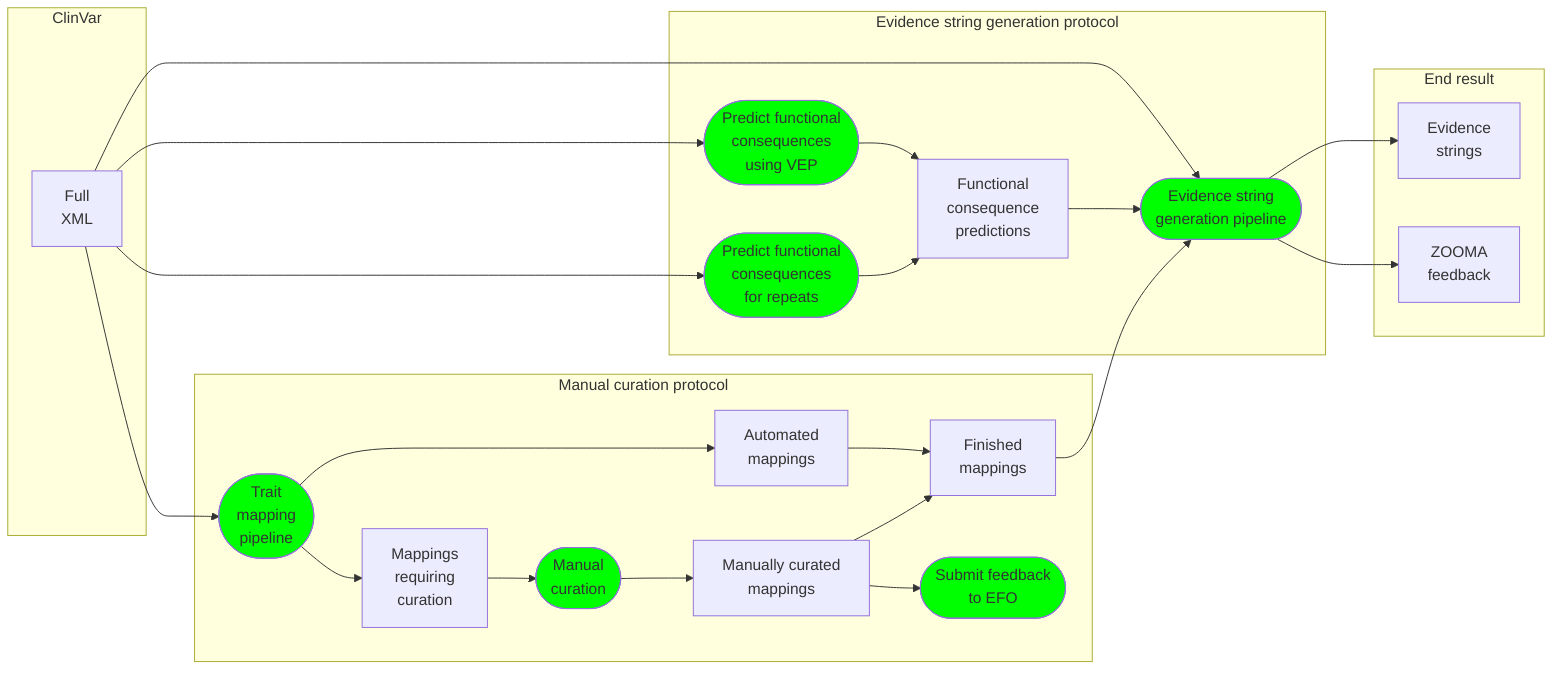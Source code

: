 graph LR

  subgraph "ClinVar"
    CLINVAR_XML[Full <br> XML]
  end

  subgraph "Manual curation protocol"
    CLINVAR_XML
    --> TRAIT_MAPPING_PIPELINE([Trait <br> mapping <br> pipeline])
    --> AUTOMATED_MAPPINGS[Automated <br> mappings] & MAPPINGS_REQUIRING_CURATION[Mappings <br> requiring <br> curation]

    MAPPINGS_REQUIRING_CURATION
    --> MANUAL_CURATION([Manual <br> curation])
    --> MANUALLY_CURATED_MAPPINGS[Manually curated <br> mappings]

    AUTOMATED_MAPPINGS & MANUALLY_CURATED_MAPPINGS
    --> FINISHED_MAPPINGS[Finished <br> mappings]

    MANUALLY_CURATED_MAPPINGS
    --> SUBMIT_FEEDBACK_TO_EFO([Submit feedback <br> to EFO])
  end

  subgraph "Evidence string generation protocol"
    CLINVAR_XML
    --> PREDICT_CONSEQUENCES_VEP([Predict functional <br> consequences <br> using VEP])

    CLINVAR_XML
    --> PREDICT_CONSEQUENCES_REPEATS([Predict functional <br> consequences <br> for repeats])

    PREDICT_CONSEQUENCES_VEP & PREDICT_CONSEQUENCES_REPEATS
    --> CONSEQUENCES[Functional <br> consequence <br> predictions]

    CLINVAR_XML & CONSEQUENCES & FINISHED_MAPPINGS
    --> EVIDENCE_STRING_GENERATION([Evidence string <br> generation pipeline])
  end

  subgraph End result
    EVIDENCE_STRING_GENERATION
    --> EVIDENCE_STRINGS[Evidence <br> strings] & ZOOMA_FEEDBACK[ZOOMA <br> feedback]
  end

classDef pipeline fill:#0f0

class TRAIT_MAPPING_PIPELINE pipeline
class SUBMIT_FEEDBACK_TO_EFO pipeline
class MANUAL_CURATION pipeline

class CONVERT_CLINVAR pipeline
class PREDICT_CONSEQUENCES_REPEATS pipeline
class PREDICT_CONSEQUENCES_VEP pipeline
class EVIDENCE_STRING_GENERATION pipeline